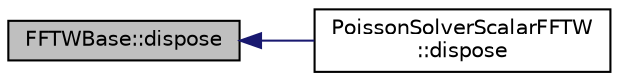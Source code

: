 digraph "FFTWBase::dispose"
{
  edge [fontname="Helvetica",fontsize="10",labelfontname="Helvetica",labelfontsize="10"];
  node [fontname="Helvetica",fontsize="10",shape=record];
  rankdir="LR";
  Node1 [label="FFTWBase::dispose",height=0.2,width=0.4,color="black", fillcolor="grey75", style="filled", fontcolor="black"];
  Node1 -> Node2 [dir="back",color="midnightblue",fontsize="10",style="solid",fontname="Helvetica"];
  Node2 [label="PoissonSolverScalarFFTW\l::dispose",height=0.2,width=0.4,color="black", fillcolor="white", style="filled",URL="$class_poisson_solver_scalar_f_f_t_w.html#abf3881339c3ce8a3c25a7d609df542d2"];
}
